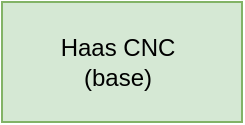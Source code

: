 <mxfile version="15.3.5" type="device"><diagram id="PVH-DkgiyiyCDjoOh_DI" name="Page-1"><mxGraphModel dx="462" dy="693" grid="1" gridSize="10" guides="1" tooltips="1" connect="1" arrows="1" fold="1" page="1" pageScale="1" pageWidth="850" pageHeight="1100" math="0" shadow="0"><root><mxCell id="0"/><mxCell id="1" parent="0"/><mxCell id="HJT_hatodBBaq9DT_U8D-1" value="" style="rounded=0;whiteSpace=wrap;html=1;hachureGap=4;pointerEvents=0;fillColor=#d5e8d4;strokeColor=#82b366;" vertex="1" parent="1"><mxGeometry x="187" y="360" width="120" height="60" as="geometry"/></mxCell><mxCell id="HJT_hatodBBaq9DT_U8D-2" value="Haas CNC (base)" style="text;html=1;strokeColor=none;fillColor=none;align=center;verticalAlign=middle;whiteSpace=wrap;rounded=0;hachureGap=4;pointerEvents=0;" vertex="1" parent="1"><mxGeometry x="210" y="380" width="70" height="20" as="geometry"/></mxCell></root></mxGraphModel></diagram></mxfile>